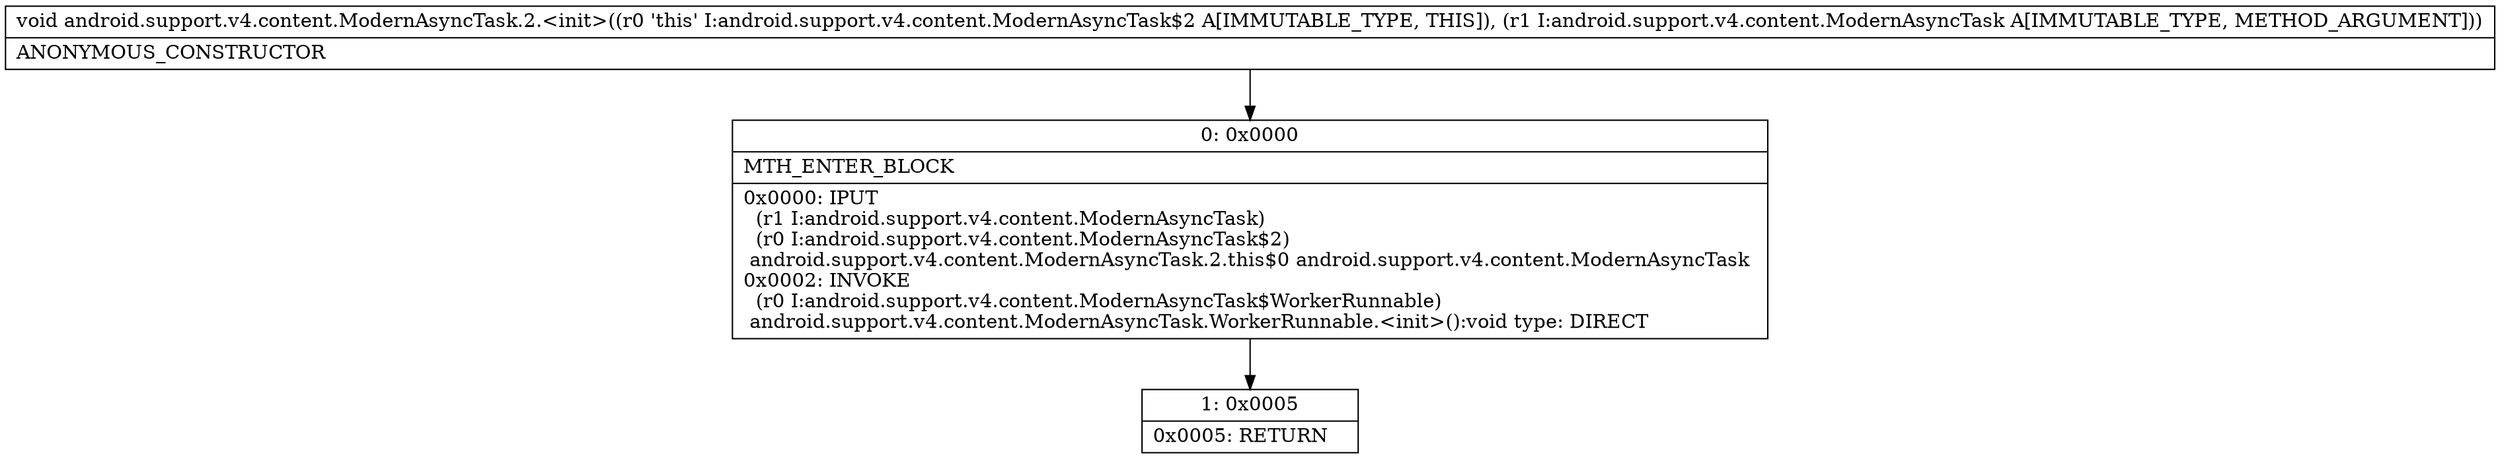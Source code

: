 digraph "CFG forandroid.support.v4.content.ModernAsyncTask.2.\<init\>(Landroid\/support\/v4\/content\/ModernAsyncTask;)V" {
Node_0 [shape=record,label="{0\:\ 0x0000|MTH_ENTER_BLOCK\l|0x0000: IPUT  \l  (r1 I:android.support.v4.content.ModernAsyncTask)\l  (r0 I:android.support.v4.content.ModernAsyncTask$2)\l android.support.v4.content.ModernAsyncTask.2.this$0 android.support.v4.content.ModernAsyncTask \l0x0002: INVOKE  \l  (r0 I:android.support.v4.content.ModernAsyncTask$WorkerRunnable)\l android.support.v4.content.ModernAsyncTask.WorkerRunnable.\<init\>():void type: DIRECT \l}"];
Node_1 [shape=record,label="{1\:\ 0x0005|0x0005: RETURN   \l}"];
MethodNode[shape=record,label="{void android.support.v4.content.ModernAsyncTask.2.\<init\>((r0 'this' I:android.support.v4.content.ModernAsyncTask$2 A[IMMUTABLE_TYPE, THIS]), (r1 I:android.support.v4.content.ModernAsyncTask A[IMMUTABLE_TYPE, METHOD_ARGUMENT]))  | ANONYMOUS_CONSTRUCTOR\l}"];
MethodNode -> Node_0;
Node_0 -> Node_1;
}


